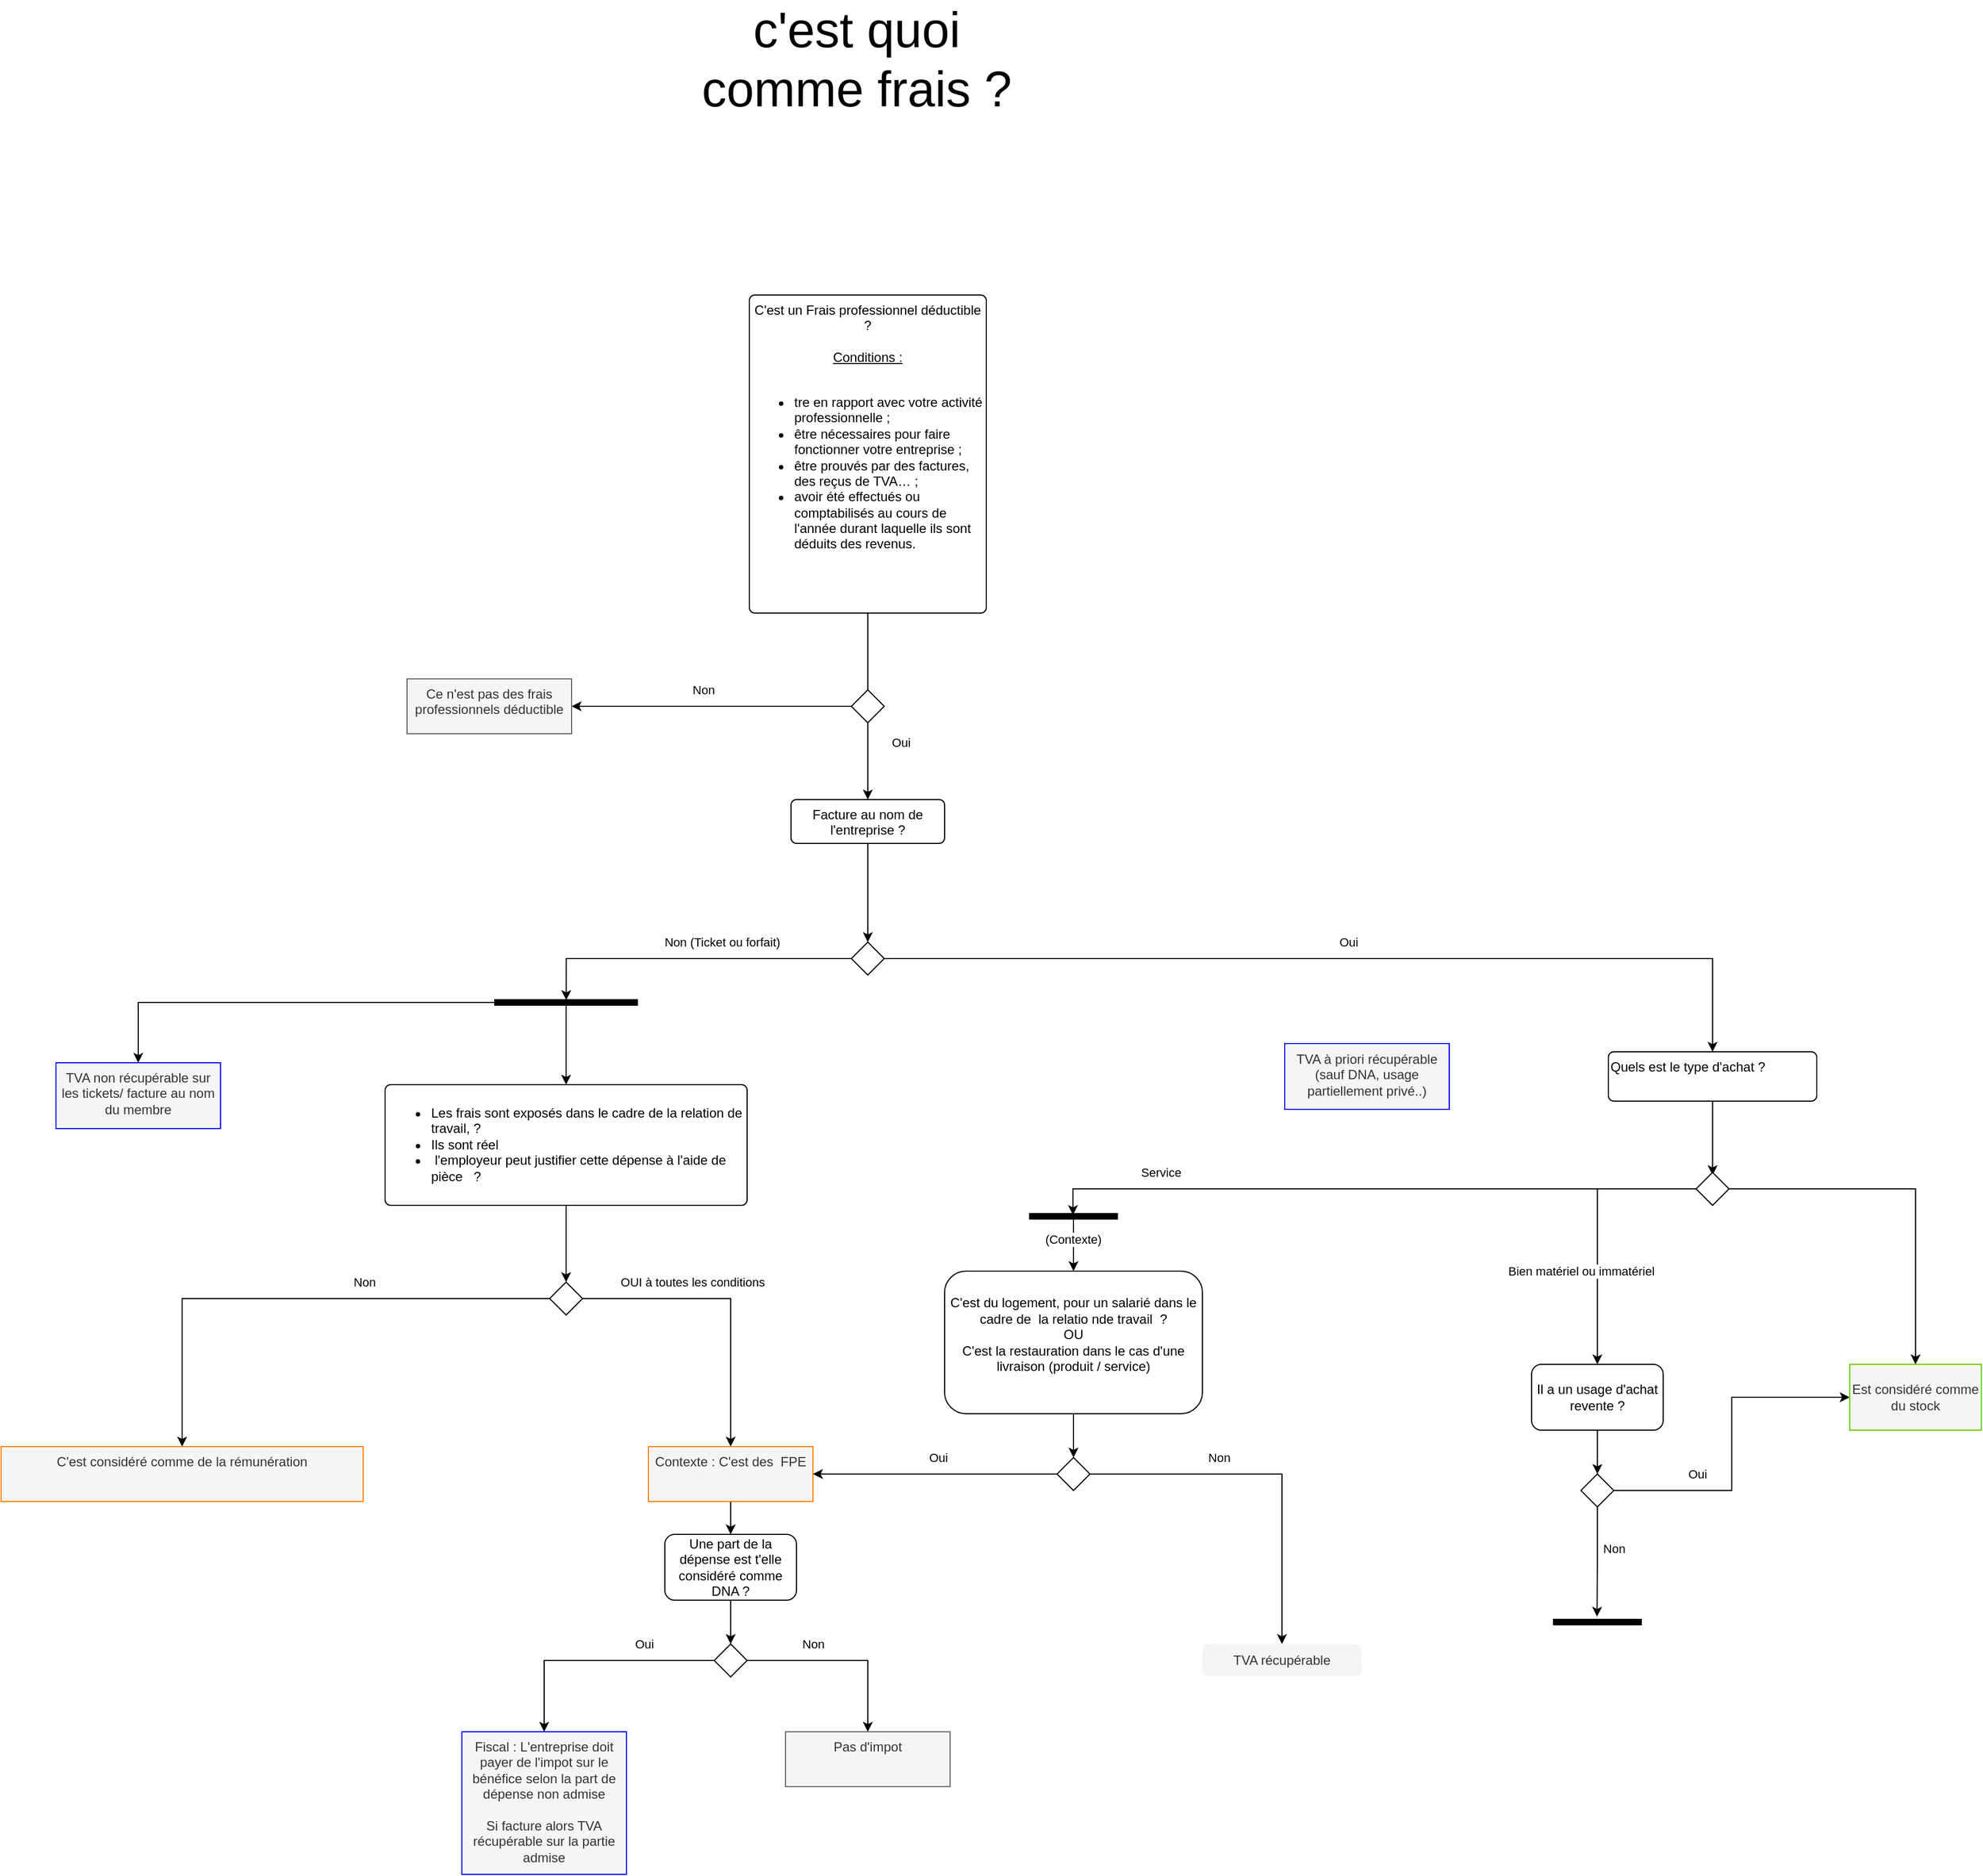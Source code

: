 <mxfile version="21.0.10" type="github">
  <diagram name="Page-1" id="Cz1DcCV8kcju5Lz9-Ll6">
    <mxGraphModel dx="2418" dy="1985" grid="1" gridSize="10" guides="1" tooltips="1" connect="1" arrows="1" fold="1" page="1" pageScale="1" pageWidth="827" pageHeight="1169" math="0" shadow="0">
      <root>
        <mxCell id="0" />
        <mxCell id="1" parent="0" />
        <mxCell id="Hf8lr7uTCe2eLLUQD9QN-1" value="&lt;font style=&quot;font-size: 45px;&quot;&gt;c&#39;est quoi comme frais ? &lt;/font&gt;" style="text;html=1;strokeColor=none;fillColor=none;align=center;verticalAlign=middle;whiteSpace=wrap;rounded=0;" vertex="1" parent="1">
          <mxGeometry x="250" y="-200" width="300" height="30" as="geometry" />
        </mxCell>
        <mxCell id="Hf8lr7uTCe2eLLUQD9QN-7" style="edgeStyle=orthogonalEdgeStyle;rounded=0;orthogonalLoop=1;jettySize=auto;html=1;entryX=0.5;entryY=0;entryDx=0;entryDy=0;" edge="1" parent="1" source="Hf8lr7uTCe2eLLUQD9QN-86" target="Hf8lr7uTCe2eLLUQD9QN-6">
          <mxGeometry relative="1" as="geometry" />
        </mxCell>
        <mxCell id="Hf8lr7uTCe2eLLUQD9QN-42" style="edgeStyle=orthogonalEdgeStyle;rounded=0;orthogonalLoop=1;jettySize=auto;html=1;exitX=1;exitY=0.5;exitDx=0;exitDy=0;" edge="1" parent="1" source="Hf8lr7uTCe2eLLUQD9QN-3" target="Hf8lr7uTCe2eLLUQD9QN-41">
          <mxGeometry relative="1" as="geometry" />
        </mxCell>
        <mxCell id="Hf8lr7uTCe2eLLUQD9QN-43" value="Oui" style="edgeLabel;html=1;align=center;verticalAlign=middle;resizable=0;points=[];" vertex="1" connectable="0" parent="Hf8lr7uTCe2eLLUQD9QN-42">
          <mxGeometry x="0.007" y="3" relative="1" as="geometry">
            <mxPoint y="-12" as="offset" />
          </mxGeometry>
        </mxCell>
        <mxCell id="Hf8lr7uTCe2eLLUQD9QN-3" value="" style="rhombus;" vertex="1" parent="1">
          <mxGeometry x="395" y="620" width="30" height="30" as="geometry" />
        </mxCell>
        <mxCell id="Hf8lr7uTCe2eLLUQD9QN-22" value="" style="edgeStyle=orthogonalEdgeStyle;rounded=0;orthogonalLoop=1;jettySize=auto;html=1;" edge="1" parent="1" source="Hf8lr7uTCe2eLLUQD9QN-4" target="Hf8lr7uTCe2eLLUQD9QN-3">
          <mxGeometry relative="1" as="geometry" />
        </mxCell>
        <mxCell id="Hf8lr7uTCe2eLLUQD9QN-4" value="Facture au nom de l&#39;entreprise ?" style="html=1;align=center;verticalAlign=top;rounded=1;absoluteArcSize=1;arcSize=10;dashed=0;whiteSpace=wrap;" vertex="1" parent="1">
          <mxGeometry x="340" y="490" width="140" height="40" as="geometry" />
        </mxCell>
        <mxCell id="Hf8lr7uTCe2eLLUQD9QN-11" value="" style="edgeStyle=orthogonalEdgeStyle;rounded=0;orthogonalLoop=1;jettySize=auto;html=1;" edge="1" parent="1" source="Hf8lr7uTCe2eLLUQD9QN-6" target="Hf8lr7uTCe2eLLUQD9QN-10">
          <mxGeometry relative="1" as="geometry" />
        </mxCell>
        <mxCell id="Hf8lr7uTCe2eLLUQD9QN-6" value="&lt;div align=&quot;left&quot;&gt;&lt;ul&gt;&lt;li&gt;Les frais sont exposés dans le cadre de la relation de travail, ?&lt;br&gt;&lt;/li&gt;&lt;li&gt;Ils sont réel&lt;/li&gt;&lt;li&gt;&amp;nbsp;l&#39;employeur peut justifier cette dépense à l&#39;aide de pièce &amp;nbsp; ? &lt;/li&gt;&lt;/ul&gt;&lt;/div&gt;" style="html=1;align=left;verticalAlign=top;rounded=1;absoluteArcSize=1;arcSize=10;dashed=0;whiteSpace=wrap;" vertex="1" parent="1">
          <mxGeometry x="-30" y="750" width="330" height="110" as="geometry" />
        </mxCell>
        <mxCell id="Hf8lr7uTCe2eLLUQD9QN-13" style="edgeStyle=orthogonalEdgeStyle;rounded=0;orthogonalLoop=1;jettySize=auto;html=1;exitX=0;exitY=0.5;exitDx=0;exitDy=0;" edge="1" parent="1" source="Hf8lr7uTCe2eLLUQD9QN-10" target="Hf8lr7uTCe2eLLUQD9QN-12">
          <mxGeometry relative="1" as="geometry" />
        </mxCell>
        <mxCell id="Hf8lr7uTCe2eLLUQD9QN-14" value="Non" style="edgeLabel;html=1;align=center;verticalAlign=middle;resizable=0;points=[];" vertex="1" connectable="0" parent="Hf8lr7uTCe2eLLUQD9QN-13">
          <mxGeometry x="-0.279" relative="1" as="geometry">
            <mxPoint y="-15" as="offset" />
          </mxGeometry>
        </mxCell>
        <mxCell id="Hf8lr7uTCe2eLLUQD9QN-16" style="edgeStyle=orthogonalEdgeStyle;rounded=0;orthogonalLoop=1;jettySize=auto;html=1;exitX=1;exitY=0.5;exitDx=0;exitDy=0;" edge="1" parent="1" source="Hf8lr7uTCe2eLLUQD9QN-10" target="Hf8lr7uTCe2eLLUQD9QN-15">
          <mxGeometry relative="1" as="geometry" />
        </mxCell>
        <mxCell id="Hf8lr7uTCe2eLLUQD9QN-28" value="OUI à toutes les conditions" style="edgeLabel;html=1;align=center;verticalAlign=middle;resizable=0;points=[];" vertex="1" connectable="0" parent="Hf8lr7uTCe2eLLUQD9QN-16">
          <mxGeometry x="-0.358" relative="1" as="geometry">
            <mxPoint x="13" y="-15" as="offset" />
          </mxGeometry>
        </mxCell>
        <mxCell id="Hf8lr7uTCe2eLLUQD9QN-10" value="" style="rhombus;" vertex="1" parent="1">
          <mxGeometry x="120" y="930" width="30" height="30" as="geometry" />
        </mxCell>
        <mxCell id="Hf8lr7uTCe2eLLUQD9QN-12" value="&lt;div align=&quot;center&quot;&gt;C&#39;est considéré comme de la rémunération&lt;/div&gt;" style="html=1;align=center;verticalAlign=top;rounded=0;absoluteArcSize=1;arcSize=10;dashed=0;whiteSpace=wrap;shadow=0;fillColor=#f5f5f5;strokeColor=#FF8000;fontColor=#333333;" vertex="1" parent="1">
          <mxGeometry x="-380" y="1080" width="330" height="50" as="geometry" />
        </mxCell>
        <mxCell id="Hf8lr7uTCe2eLLUQD9QN-33" value="" style="edgeStyle=orthogonalEdgeStyle;rounded=0;orthogonalLoop=1;jettySize=auto;html=1;" edge="1" parent="1" source="Hf8lr7uTCe2eLLUQD9QN-15" target="Hf8lr7uTCe2eLLUQD9QN-32">
          <mxGeometry relative="1" as="geometry" />
        </mxCell>
        <mxCell id="Hf8lr7uTCe2eLLUQD9QN-15" value="&lt;div align=&quot;center&quot;&gt;Contexte : C&#39;est des&amp;nbsp; FPE&lt;br&gt;&lt;/div&gt;" style="html=1;align=center;verticalAlign=top;rounded=0;absoluteArcSize=1;arcSize=10;dashed=0;whiteSpace=wrap;shadow=0;fillColor=#f5f5f5;fontColor=#333333;strokeColor=#FF8000;" vertex="1" parent="1">
          <mxGeometry x="210" y="1080" width="150" height="50" as="geometry" />
        </mxCell>
        <mxCell id="Hf8lr7uTCe2eLLUQD9QN-19" style="edgeStyle=orthogonalEdgeStyle;rounded=0;orthogonalLoop=1;jettySize=auto;html=1;exitX=0.5;exitY=1;exitDx=0;exitDy=0;" edge="1" parent="1" source="Hf8lr7uTCe2eLLUQD9QN-17" target="Hf8lr7uTCe2eLLUQD9QN-4">
          <mxGeometry relative="1" as="geometry" />
        </mxCell>
        <mxCell id="Hf8lr7uTCe2eLLUQD9QN-23" value="Oui" style="edgeLabel;html=1;align=center;verticalAlign=middle;resizable=0;points=[];" vertex="1" connectable="0" parent="Hf8lr7uTCe2eLLUQD9QN-19">
          <mxGeometry x="0.387" y="-2" relative="1" as="geometry">
            <mxPoint x="32" as="offset" />
          </mxGeometry>
        </mxCell>
        <mxCell id="Hf8lr7uTCe2eLLUQD9QN-17" value="&lt;div&gt;C&#39;est un Frais professionnel déductible ?&lt;/div&gt;&lt;div&gt;&lt;br&gt;&lt;/div&gt;&lt;div&gt;&lt;u&gt;Conditions :&lt;/u&gt;&lt;/div&gt;&lt;div align=&quot;left&quot;&gt;&lt;u&gt;&lt;br&gt;&lt;/u&gt;&lt;/div&gt;&lt;div align=&quot;left&quot;&gt;&lt;ul&gt;&lt;li&gt;tre en rapport avec votre activité professionnelle&amp;nbsp;;&lt;/li&gt;&lt;li&gt;être nécessaires pour faire fonctionner votre entreprise&amp;nbsp;;&lt;/li&gt;&lt;li&gt;être prouvés par des factures, des reçus de TVA…&amp;nbsp;;&lt;/li&gt;&lt;li&gt;avoir été effectués ou comptabilisés au cours de l&#39;année durant laquelle ils sont déduits des revenus.&lt;/li&gt;&lt;/ul&gt;&lt;/div&gt;&lt;div&gt;&lt;br&gt;&lt;/div&gt;&lt;div&gt;&lt;br&gt;&lt;/div&gt;&lt;div&gt;&lt;br&gt;&lt;/div&gt;" style="html=1;align=center;verticalAlign=top;rounded=1;absoluteArcSize=1;arcSize=10;dashed=0;whiteSpace=wrap;" vertex="1" parent="1">
          <mxGeometry x="302" y="30" width="216" height="290" as="geometry" />
        </mxCell>
        <mxCell id="Hf8lr7uTCe2eLLUQD9QN-25" value="" style="edgeStyle=orthogonalEdgeStyle;rounded=0;orthogonalLoop=1;jettySize=auto;html=1;" edge="1" parent="1" source="Hf8lr7uTCe2eLLUQD9QN-21" target="Hf8lr7uTCe2eLLUQD9QN-24">
          <mxGeometry relative="1" as="geometry" />
        </mxCell>
        <mxCell id="Hf8lr7uTCe2eLLUQD9QN-26" value="Non" style="edgeLabel;html=1;align=center;verticalAlign=middle;resizable=0;points=[];" vertex="1" connectable="0" parent="Hf8lr7uTCe2eLLUQD9QN-25">
          <mxGeometry x="0.098" y="1" relative="1" as="geometry">
            <mxPoint x="5" y="-16" as="offset" />
          </mxGeometry>
        </mxCell>
        <mxCell id="Hf8lr7uTCe2eLLUQD9QN-21" value="" style="rhombus;" vertex="1" parent="1">
          <mxGeometry x="395" y="390" width="30" height="30" as="geometry" />
        </mxCell>
        <mxCell id="Hf8lr7uTCe2eLLUQD9QN-24" value="Ce n&#39;est pas des frais professionnels déductible" style="html=1;align=center;verticalAlign=top;rounded=0;absoluteArcSize=1;arcSize=10;dashed=0;whiteSpace=wrap;shadow=0;fillColor=#f5f5f5;fontColor=#333333;strokeColor=#666666;" vertex="1" parent="1">
          <mxGeometry x="-10" y="380" width="150" height="50" as="geometry" />
        </mxCell>
        <mxCell id="Hf8lr7uTCe2eLLUQD9QN-36" style="edgeStyle=orthogonalEdgeStyle;rounded=0;orthogonalLoop=1;jettySize=auto;html=1;exitX=1;exitY=0.5;exitDx=0;exitDy=0;" edge="1" parent="1" source="Hf8lr7uTCe2eLLUQD9QN-30" target="Hf8lr7uTCe2eLLUQD9QN-35">
          <mxGeometry relative="1" as="geometry" />
        </mxCell>
        <mxCell id="Hf8lr7uTCe2eLLUQD9QN-40" value="Non" style="edgeLabel;html=1;align=center;verticalAlign=middle;resizable=0;points=[];" vertex="1" connectable="0" parent="Hf8lr7uTCe2eLLUQD9QN-36">
          <mxGeometry x="-0.128" y="-2" relative="1" as="geometry">
            <mxPoint x="-17" y="-17" as="offset" />
          </mxGeometry>
        </mxCell>
        <mxCell id="Hf8lr7uTCe2eLLUQD9QN-38" style="edgeStyle=orthogonalEdgeStyle;rounded=0;orthogonalLoop=1;jettySize=auto;html=1;exitX=0;exitY=0.5;exitDx=0;exitDy=0;entryX=0.5;entryY=0;entryDx=0;entryDy=0;" edge="1" parent="1" source="Hf8lr7uTCe2eLLUQD9QN-30" target="Hf8lr7uTCe2eLLUQD9QN-37">
          <mxGeometry relative="1" as="geometry" />
        </mxCell>
        <mxCell id="Hf8lr7uTCe2eLLUQD9QN-39" value="Oui" style="edgeLabel;html=1;align=center;verticalAlign=middle;resizable=0;points=[];" vertex="1" connectable="0" parent="Hf8lr7uTCe2eLLUQD9QN-38">
          <mxGeometry x="-0.414" relative="1" as="geometry">
            <mxPoint y="-15" as="offset" />
          </mxGeometry>
        </mxCell>
        <mxCell id="Hf8lr7uTCe2eLLUQD9QN-30" value="" style="rhombus;" vertex="1" parent="1">
          <mxGeometry x="270" y="1260" width="30" height="30" as="geometry" />
        </mxCell>
        <mxCell id="Hf8lr7uTCe2eLLUQD9QN-34" value="" style="edgeStyle=orthogonalEdgeStyle;rounded=0;orthogonalLoop=1;jettySize=auto;html=1;" edge="1" parent="1" source="Hf8lr7uTCe2eLLUQD9QN-32" target="Hf8lr7uTCe2eLLUQD9QN-30">
          <mxGeometry relative="1" as="geometry" />
        </mxCell>
        <mxCell id="Hf8lr7uTCe2eLLUQD9QN-32" value="Une part de la dépense est t&#39;elle considéré comme DNA ? " style="rounded=1;whiteSpace=wrap;html=1;" vertex="1" parent="1">
          <mxGeometry x="225" y="1160" width="120" height="60" as="geometry" />
        </mxCell>
        <mxCell id="Hf8lr7uTCe2eLLUQD9QN-35" value="Pas d&#39;impot" style="html=1;align=center;verticalAlign=top;rounded=0;absoluteArcSize=1;arcSize=10;dashed=0;whiteSpace=wrap;shadow=0;fillColor=#f5f5f5;fontColor=#333333;strokeColor=#666666;" vertex="1" parent="1">
          <mxGeometry x="335" y="1340" width="150" height="50" as="geometry" />
        </mxCell>
        <mxCell id="Hf8lr7uTCe2eLLUQD9QN-37" value="&lt;div align=&quot;center&quot;&gt;Fiscal : L&#39;entreprise doit payer de l&#39;impot sur le bénéfice selon la part de dépense non admise&lt;/div&gt;&lt;div align=&quot;center&quot;&gt;&lt;br&gt;&lt;/div&gt;&lt;div align=&quot;center&quot;&gt;Si facture alors TVA récupérable sur la partie admise&lt;br&gt;&lt;/div&gt;" style="html=1;align=center;verticalAlign=top;rounded=0;absoluteArcSize=1;arcSize=10;dashed=0;whiteSpace=wrap;shadow=0;fillColor=#f5f5f5;fontColor=#333333;strokeColor=#0000FF;" vertex="1" parent="1">
          <mxGeometry x="40" y="1340" width="150" height="130" as="geometry" />
        </mxCell>
        <mxCell id="Hf8lr7uTCe2eLLUQD9QN-45" value="" style="edgeStyle=orthogonalEdgeStyle;rounded=0;orthogonalLoop=1;jettySize=auto;html=1;" edge="1" parent="1" source="Hf8lr7uTCe2eLLUQD9QN-41">
          <mxGeometry relative="1" as="geometry">
            <mxPoint x="1180" y="832.5" as="targetPoint" />
          </mxGeometry>
        </mxCell>
        <mxCell id="Hf8lr7uTCe2eLLUQD9QN-41" value="&lt;div align=&quot;left&quot;&gt;Quels est le type d&#39;achat ?&lt;br&gt;&lt;/div&gt;" style="html=1;align=left;verticalAlign=top;rounded=1;absoluteArcSize=1;arcSize=10;dashed=0;whiteSpace=wrap;" vertex="1" parent="1">
          <mxGeometry x="1085" y="720" width="190" height="45" as="geometry" />
        </mxCell>
        <mxCell id="Hf8lr7uTCe2eLLUQD9QN-48" style="edgeStyle=orthogonalEdgeStyle;rounded=0;orthogonalLoop=1;jettySize=auto;html=1;exitX=0;exitY=0.5;exitDx=0;exitDy=0;" edge="1" parent="1" source="Hf8lr7uTCe2eLLUQD9QN-46" target="Hf8lr7uTCe2eLLUQD9QN-47">
          <mxGeometry relative="1" as="geometry" />
        </mxCell>
        <mxCell id="Hf8lr7uTCe2eLLUQD9QN-49" value="Bien matériel ou immatériel" style="edgeLabel;html=1;align=center;verticalAlign=middle;resizable=0;points=[];" vertex="1" connectable="0" parent="Hf8lr7uTCe2eLLUQD9QN-48">
          <mxGeometry x="-0.234" relative="1" as="geometry">
            <mxPoint x="-15" y="69" as="offset" />
          </mxGeometry>
        </mxCell>
        <mxCell id="Hf8lr7uTCe2eLLUQD9QN-51" style="edgeStyle=orthogonalEdgeStyle;rounded=0;orthogonalLoop=1;jettySize=auto;html=1;exitX=0;exitY=0.5;exitDx=0;exitDy=0;entryX=0.738;entryY=0.494;entryDx=0;entryDy=0;entryPerimeter=0;" edge="1" parent="1" source="Hf8lr7uTCe2eLLUQD9QN-46" target="Hf8lr7uTCe2eLLUQD9QN-95">
          <mxGeometry relative="1" as="geometry">
            <mxPoint x="707.58" y="946.355" as="targetPoint" />
          </mxGeometry>
        </mxCell>
        <mxCell id="Hf8lr7uTCe2eLLUQD9QN-64" value="Service" style="edgeLabel;html=1;align=center;verticalAlign=middle;resizable=0;points=[];" vertex="1" connectable="0" parent="Hf8lr7uTCe2eLLUQD9QN-51">
          <mxGeometry x="0.621" y="1" relative="1" as="geometry">
            <mxPoint x="-9" y="-16" as="offset" />
          </mxGeometry>
        </mxCell>
        <mxCell id="Hf8lr7uTCe2eLLUQD9QN-63" style="edgeStyle=orthogonalEdgeStyle;rounded=0;orthogonalLoop=1;jettySize=auto;html=1;exitX=1;exitY=0.5;exitDx=0;exitDy=0;" edge="1" parent="1" source="Hf8lr7uTCe2eLLUQD9QN-46" target="Hf8lr7uTCe2eLLUQD9QN-62">
          <mxGeometry relative="1" as="geometry" />
        </mxCell>
        <mxCell id="Hf8lr7uTCe2eLLUQD9QN-46" value="" style="rhombus;" vertex="1" parent="1">
          <mxGeometry x="1165" y="830" width="30" height="30" as="geometry" />
        </mxCell>
        <mxCell id="Hf8lr7uTCe2eLLUQD9QN-61" style="edgeStyle=orthogonalEdgeStyle;rounded=0;orthogonalLoop=1;jettySize=auto;html=1;exitX=0.5;exitY=1;exitDx=0;exitDy=0;entryX=0.5;entryY=0;entryDx=0;entryDy=0;" edge="1" parent="1" source="Hf8lr7uTCe2eLLUQD9QN-47" target="Hf8lr7uTCe2eLLUQD9QN-60">
          <mxGeometry relative="1" as="geometry" />
        </mxCell>
        <mxCell id="Hf8lr7uTCe2eLLUQD9QN-47" value="Il a un usage d&#39;achat revente ? " style="rounded=1;whiteSpace=wrap;html=1;" vertex="1" parent="1">
          <mxGeometry x="1015" y="1005" width="120" height="60" as="geometry" />
        </mxCell>
        <mxCell id="Hf8lr7uTCe2eLLUQD9QN-56" style="edgeStyle=orthogonalEdgeStyle;rounded=0;orthogonalLoop=1;jettySize=auto;html=1;exitX=0.5;exitY=1;exitDx=0;exitDy=0;entryX=0.5;entryY=0;entryDx=0;entryDy=0;" edge="1" parent="1" source="Hf8lr7uTCe2eLLUQD9QN-50" target="Hf8lr7uTCe2eLLUQD9QN-54">
          <mxGeometry relative="1" as="geometry" />
        </mxCell>
        <mxCell id="Hf8lr7uTCe2eLLUQD9QN-50" value="&lt;div&gt;C&#39;est du logement, pour un salarié dans le cadre de&amp;nbsp; la relatio nde travail&amp;nbsp; ? &lt;br&gt;&lt;/div&gt;&lt;div&gt;OU &lt;br&gt;&lt;/div&gt;&lt;div&gt;C&#39;est la restauration dans le cas d&#39;une livraison (produit / service)&lt;/div&gt;&lt;div&gt;&lt;br&gt;&lt;/div&gt;" style="rounded=1;whiteSpace=wrap;html=1;" vertex="1" parent="1">
          <mxGeometry x="480" y="920" width="235" height="130" as="geometry" />
        </mxCell>
        <mxCell id="Hf8lr7uTCe2eLLUQD9QN-58" style="edgeStyle=orthogonalEdgeStyle;rounded=0;orthogonalLoop=1;jettySize=auto;html=1;exitX=0;exitY=0.5;exitDx=0;exitDy=0;" edge="1" parent="1" source="Hf8lr7uTCe2eLLUQD9QN-54" target="Hf8lr7uTCe2eLLUQD9QN-15">
          <mxGeometry relative="1" as="geometry" />
        </mxCell>
        <mxCell id="Hf8lr7uTCe2eLLUQD9QN-59" value="&lt;div&gt;Oui&lt;/div&gt;" style="edgeLabel;html=1;align=center;verticalAlign=middle;resizable=0;points=[];" vertex="1" connectable="0" parent="Hf8lr7uTCe2eLLUQD9QN-58">
          <mxGeometry x="-0.423" y="-1" relative="1" as="geometry">
            <mxPoint x="-45" y="-14" as="offset" />
          </mxGeometry>
        </mxCell>
        <mxCell id="Hf8lr7uTCe2eLLUQD9QN-84" style="edgeStyle=orthogonalEdgeStyle;rounded=0;orthogonalLoop=1;jettySize=auto;html=1;exitX=1;exitY=0.5;exitDx=0;exitDy=0;" edge="1" parent="1" source="Hf8lr7uTCe2eLLUQD9QN-54" target="Hf8lr7uTCe2eLLUQD9QN-75">
          <mxGeometry relative="1" as="geometry" />
        </mxCell>
        <mxCell id="Hf8lr7uTCe2eLLUQD9QN-99" value="Non" style="edgeLabel;html=1;align=center;verticalAlign=middle;resizable=0;points=[];" vertex="1" connectable="0" parent="Hf8lr7uTCe2eLLUQD9QN-84">
          <mxGeometry x="-0.224" y="-3" relative="1" as="geometry">
            <mxPoint x="-11" y="-18" as="offset" />
          </mxGeometry>
        </mxCell>
        <mxCell id="Hf8lr7uTCe2eLLUQD9QN-54" value="" style="rhombus;" vertex="1" parent="1">
          <mxGeometry x="582.5" y="1090" width="30" height="30" as="geometry" />
        </mxCell>
        <mxCell id="Hf8lr7uTCe2eLLUQD9QN-65" style="edgeStyle=orthogonalEdgeStyle;rounded=0;orthogonalLoop=1;jettySize=auto;html=1;exitX=1;exitY=0.5;exitDx=0;exitDy=0;entryX=0;entryY=0.5;entryDx=0;entryDy=0;" edge="1" parent="1" source="Hf8lr7uTCe2eLLUQD9QN-60" target="Hf8lr7uTCe2eLLUQD9QN-62">
          <mxGeometry relative="1" as="geometry" />
        </mxCell>
        <mxCell id="Hf8lr7uTCe2eLLUQD9QN-66" value="Oui" style="edgeLabel;html=1;align=center;verticalAlign=middle;resizable=0;points=[];" vertex="1" connectable="0" parent="Hf8lr7uTCe2eLLUQD9QN-65">
          <mxGeometry x="-0.365" y="-3" relative="1" as="geometry">
            <mxPoint x="-20" y="-18" as="offset" />
          </mxGeometry>
        </mxCell>
        <mxCell id="Hf8lr7uTCe2eLLUQD9QN-71" style="edgeStyle=orthogonalEdgeStyle;rounded=0;orthogonalLoop=1;jettySize=auto;html=1;exitX=0.5;exitY=1;exitDx=0;exitDy=0;entryX=1.489;entryY=0.496;entryDx=0;entryDy=0;entryPerimeter=0;" edge="1" parent="1" source="Hf8lr7uTCe2eLLUQD9QN-60" target="Hf8lr7uTCe2eLLUQD9QN-72">
          <mxGeometry relative="1" as="geometry">
            <mxPoint x="1075" y="1225" as="targetPoint" />
          </mxGeometry>
        </mxCell>
        <mxCell id="Hf8lr7uTCe2eLLUQD9QN-73" value="Non" style="edgeLabel;html=1;align=center;verticalAlign=middle;resizable=0;points=[];" vertex="1" connectable="0" parent="Hf8lr7uTCe2eLLUQD9QN-71">
          <mxGeometry x="-0.257" y="-2" relative="1" as="geometry">
            <mxPoint x="17" as="offset" />
          </mxGeometry>
        </mxCell>
        <mxCell id="Hf8lr7uTCe2eLLUQD9QN-60" value="" style="rhombus;" vertex="1" parent="1">
          <mxGeometry x="1060" y="1105" width="30" height="30" as="geometry" />
        </mxCell>
        <mxCell id="Hf8lr7uTCe2eLLUQD9QN-62" value="Est considéré comme du stock" style="rounded=0;whiteSpace=wrap;html=1;fillColor=#f5f5f5;fontColor=#333333;strokeColor=#66CC00;" vertex="1" parent="1">
          <mxGeometry x="1305" y="1005" width="120" height="60" as="geometry" />
        </mxCell>
        <mxCell id="Hf8lr7uTCe2eLLUQD9QN-72" value="" style="html=1;points=[];perimeter=orthogonalPerimeter;fillColor=strokeColor;rotation=-90;" vertex="1" parent="1">
          <mxGeometry x="1072.5" y="1200" width="5" height="80" as="geometry" />
        </mxCell>
        <mxCell id="Hf8lr7uTCe2eLLUQD9QN-75" value="TVA récupérable" style="rounded=1;whiteSpace=wrap;html=1;fillColor=#f5f5f5;fontColor=#333333;strokeColor=none;" vertex="1" parent="1">
          <mxGeometry x="715" y="1260" width="145" height="29" as="geometry" />
        </mxCell>
        <mxCell id="Hf8lr7uTCe2eLLUQD9QN-87" value="" style="edgeStyle=orthogonalEdgeStyle;rounded=0;orthogonalLoop=1;jettySize=auto;html=1;entryX=0.933;entryY=0.501;entryDx=0;entryDy=0;entryPerimeter=0;" edge="1" parent="1" source="Hf8lr7uTCe2eLLUQD9QN-3" target="Hf8lr7uTCe2eLLUQD9QN-86">
          <mxGeometry relative="1" as="geometry">
            <mxPoint x="395" y="635" as="sourcePoint" />
            <mxPoint x="135" y="705" as="targetPoint" />
          </mxGeometry>
        </mxCell>
        <mxCell id="Hf8lr7uTCe2eLLUQD9QN-88" value="Non (Ticket ou forfait)" style="edgeLabel;html=1;align=center;verticalAlign=middle;resizable=0;points=[];" vertex="1" connectable="0" parent="Hf8lr7uTCe2eLLUQD9QN-87">
          <mxGeometry x="-0.563" y="-2" relative="1" as="geometry">
            <mxPoint x="-53" y="-13" as="offset" />
          </mxGeometry>
        </mxCell>
        <mxCell id="Hf8lr7uTCe2eLLUQD9QN-90" style="edgeStyle=orthogonalEdgeStyle;rounded=0;orthogonalLoop=1;jettySize=auto;html=1;" edge="1" parent="1" source="Hf8lr7uTCe2eLLUQD9QN-86" target="Hf8lr7uTCe2eLLUQD9QN-89">
          <mxGeometry relative="1" as="geometry" />
        </mxCell>
        <mxCell id="Hf8lr7uTCe2eLLUQD9QN-86" value="" style="html=1;points=[];perimeter=orthogonalPerimeter;fillColor=strokeColor;rotation=-90;" vertex="1" parent="1">
          <mxGeometry x="132.5" y="610" width="5" height="130" as="geometry" />
        </mxCell>
        <mxCell id="Hf8lr7uTCe2eLLUQD9QN-89" value="&lt;div align=&quot;center&quot;&gt;TVA non récupérable sur les tickets/ facture au nom du membre&lt;br&gt;&lt;/div&gt;" style="html=1;align=center;verticalAlign=top;rounded=0;absoluteArcSize=1;arcSize=10;dashed=0;whiteSpace=wrap;shadow=0;fillColor=#f5f5f5;fontColor=#333333;strokeColor=#0000FF;" vertex="1" parent="1">
          <mxGeometry x="-330" y="730" width="150" height="60" as="geometry" />
        </mxCell>
        <mxCell id="Hf8lr7uTCe2eLLUQD9QN-96" value="" style="edgeStyle=orthogonalEdgeStyle;rounded=0;orthogonalLoop=1;jettySize=auto;html=1;" edge="1" parent="1" source="Hf8lr7uTCe2eLLUQD9QN-95" target="Hf8lr7uTCe2eLLUQD9QN-50">
          <mxGeometry relative="1" as="geometry" />
        </mxCell>
        <mxCell id="Hf8lr7uTCe2eLLUQD9QN-97" value="(Contexte)" style="edgeLabel;html=1;align=center;verticalAlign=middle;resizable=0;points=[];" vertex="1" connectable="0" parent="Hf8lr7uTCe2eLLUQD9QN-96">
          <mxGeometry x="-0.233" y="-1" relative="1" as="geometry">
            <mxPoint as="offset" />
          </mxGeometry>
        </mxCell>
        <mxCell id="Hf8lr7uTCe2eLLUQD9QN-95" value="" style="html=1;points=[];perimeter=orthogonalPerimeter;fillColor=strokeColor;rotation=-90;" vertex="1" parent="1">
          <mxGeometry x="595" y="830" width="5" height="80" as="geometry" />
        </mxCell>
        <mxCell id="Hf8lr7uTCe2eLLUQD9QN-98" value="&lt;div align=&quot;center&quot;&gt;TVA à priori récupérable (sauf DNA, usage partiellement privé..)&lt;br&gt;&lt;/div&gt;" style="html=1;align=center;verticalAlign=top;rounded=0;absoluteArcSize=1;arcSize=10;dashed=0;whiteSpace=wrap;shadow=0;fillColor=#f5f5f5;fontColor=#333333;strokeColor=#0000FF;" vertex="1" parent="1">
          <mxGeometry x="790" y="712.5" width="150" height="60" as="geometry" />
        </mxCell>
      </root>
    </mxGraphModel>
  </diagram>
</mxfile>
